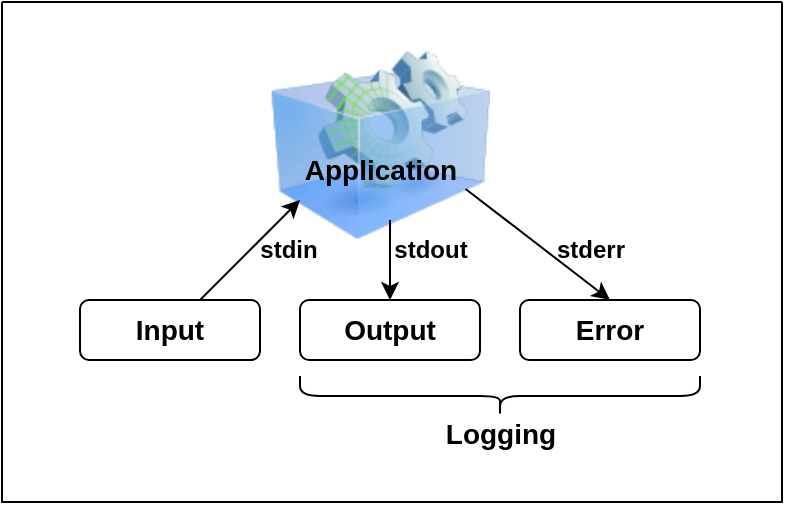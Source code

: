 <mxfile version="21.3.3" type="github">
  <diagram name="Page-1" id="kVXZ8rAWjVU0jIa6RQYE">
    <mxGraphModel dx="1050" dy="573" grid="1" gridSize="10" guides="1" tooltips="1" connect="1" arrows="1" fold="1" page="1" pageScale="1" pageWidth="850" pageHeight="1100" math="0" shadow="0">
      <root>
        <mxCell id="0" />
        <mxCell id="1" parent="0" />
        <mxCell id="h8QKxIH4rxHfvOc697Op-2" value="" style="image;html=1;image=img/lib/clip_art/computers/Virtual_Application_128x128.png" vertex="1" parent="1">
          <mxGeometry x="270" y="95" width="280" height="95" as="geometry" />
        </mxCell>
        <mxCell id="h8QKxIH4rxHfvOc697Op-3" value="Application" style="text;html=1;align=center;verticalAlign=middle;resizable=0;points=[];autosize=1;strokeColor=none;fillColor=none;fontStyle=1;fontSize=14;" vertex="1" parent="1">
          <mxGeometry x="360" y="140" width="100" height="30" as="geometry" />
        </mxCell>
        <mxCell id="h8QKxIH4rxHfvOc697Op-4" value="" style="endArrow=classic;html=1;rounded=0;" edge="1" parent="1">
          <mxGeometry width="50" height="50" relative="1" as="geometry">
            <mxPoint x="320" y="220" as="sourcePoint" />
            <mxPoint x="370" y="170" as="targetPoint" />
          </mxGeometry>
        </mxCell>
        <mxCell id="h8QKxIH4rxHfvOc697Op-5" value="Input" style="rounded=1;whiteSpace=wrap;html=1;fontStyle=1;fontSize=14;" vertex="1" parent="1">
          <mxGeometry x="260" y="220" width="90" height="30" as="geometry" />
        </mxCell>
        <mxCell id="h8QKxIH4rxHfvOc697Op-6" value="Output" style="rounded=1;whiteSpace=wrap;html=1;fontStyle=1;fontSize=14;" vertex="1" parent="1">
          <mxGeometry x="370" y="220" width="90" height="30" as="geometry" />
        </mxCell>
        <mxCell id="h8QKxIH4rxHfvOc697Op-7" value="Error" style="rounded=1;whiteSpace=wrap;html=1;fontStyle=1;fontSize=14;" vertex="1" parent="1">
          <mxGeometry x="480" y="220" width="90" height="30" as="geometry" />
        </mxCell>
        <mxCell id="h8QKxIH4rxHfvOc697Op-8" value="" style="endArrow=classic;html=1;rounded=0;entryX=0.5;entryY=0;entryDx=0;entryDy=0;" edge="1" parent="1" target="h8QKxIH4rxHfvOc697Op-6">
          <mxGeometry width="50" height="50" relative="1" as="geometry">
            <mxPoint x="415" y="180" as="sourcePoint" />
            <mxPoint x="426" y="220" as="targetPoint" />
          </mxGeometry>
        </mxCell>
        <mxCell id="h8QKxIH4rxHfvOc697Op-9" value="" style="endArrow=classic;html=1;rounded=0;entryX=0.5;entryY=0;entryDx=0;entryDy=0;" edge="1" parent="1" target="h8QKxIH4rxHfvOc697Op-7">
          <mxGeometry width="50" height="50" relative="1" as="geometry">
            <mxPoint x="452.811" y="164.5" as="sourcePoint" />
            <mxPoint x="560" y="290" as="targetPoint" />
          </mxGeometry>
        </mxCell>
        <mxCell id="h8QKxIH4rxHfvOc697Op-12" value="" style="shape=curlyBracket;whiteSpace=wrap;html=1;rounded=1;flipH=1;labelPosition=right;verticalLabelPosition=middle;align=left;verticalAlign=middle;direction=north;size=0.5;" vertex="1" parent="1">
          <mxGeometry x="370" y="258" width="200" height="20" as="geometry" />
        </mxCell>
        <mxCell id="h8QKxIH4rxHfvOc697Op-15" value="&lt;b&gt;&lt;font style=&quot;font-size: 14px;&quot;&gt;Logging&lt;/font&gt;&lt;/b&gt;" style="text;html=1;align=center;verticalAlign=middle;resizable=0;points=[];autosize=1;strokeColor=none;fillColor=none;" vertex="1" parent="1">
          <mxGeometry x="430" y="272" width="80" height="30" as="geometry" />
        </mxCell>
        <mxCell id="h8QKxIH4rxHfvOc697Op-16" value="stdin" style="text;html=1;align=center;verticalAlign=middle;resizable=0;points=[];autosize=1;strokeColor=none;fillColor=none;fontStyle=1" vertex="1" parent="1">
          <mxGeometry x="339" y="180" width="50" height="30" as="geometry" />
        </mxCell>
        <mxCell id="h8QKxIH4rxHfvOc697Op-17" value="stdout" style="text;html=1;align=center;verticalAlign=middle;resizable=0;points=[];autosize=1;strokeColor=none;fillColor=none;fontStyle=1" vertex="1" parent="1">
          <mxGeometry x="405" y="180" width="60" height="30" as="geometry" />
        </mxCell>
        <mxCell id="h8QKxIH4rxHfvOc697Op-18" value="stderr" style="text;html=1;align=center;verticalAlign=middle;resizable=0;points=[];autosize=1;strokeColor=none;fillColor=none;fontStyle=1" vertex="1" parent="1">
          <mxGeometry x="485" y="180" width="60" height="30" as="geometry" />
        </mxCell>
        <mxCell id="h8QKxIH4rxHfvOc697Op-20" value="" style="swimlane;startSize=0;" vertex="1" parent="1">
          <mxGeometry x="221" y="71" width="390" height="250" as="geometry" />
        </mxCell>
      </root>
    </mxGraphModel>
  </diagram>
</mxfile>
